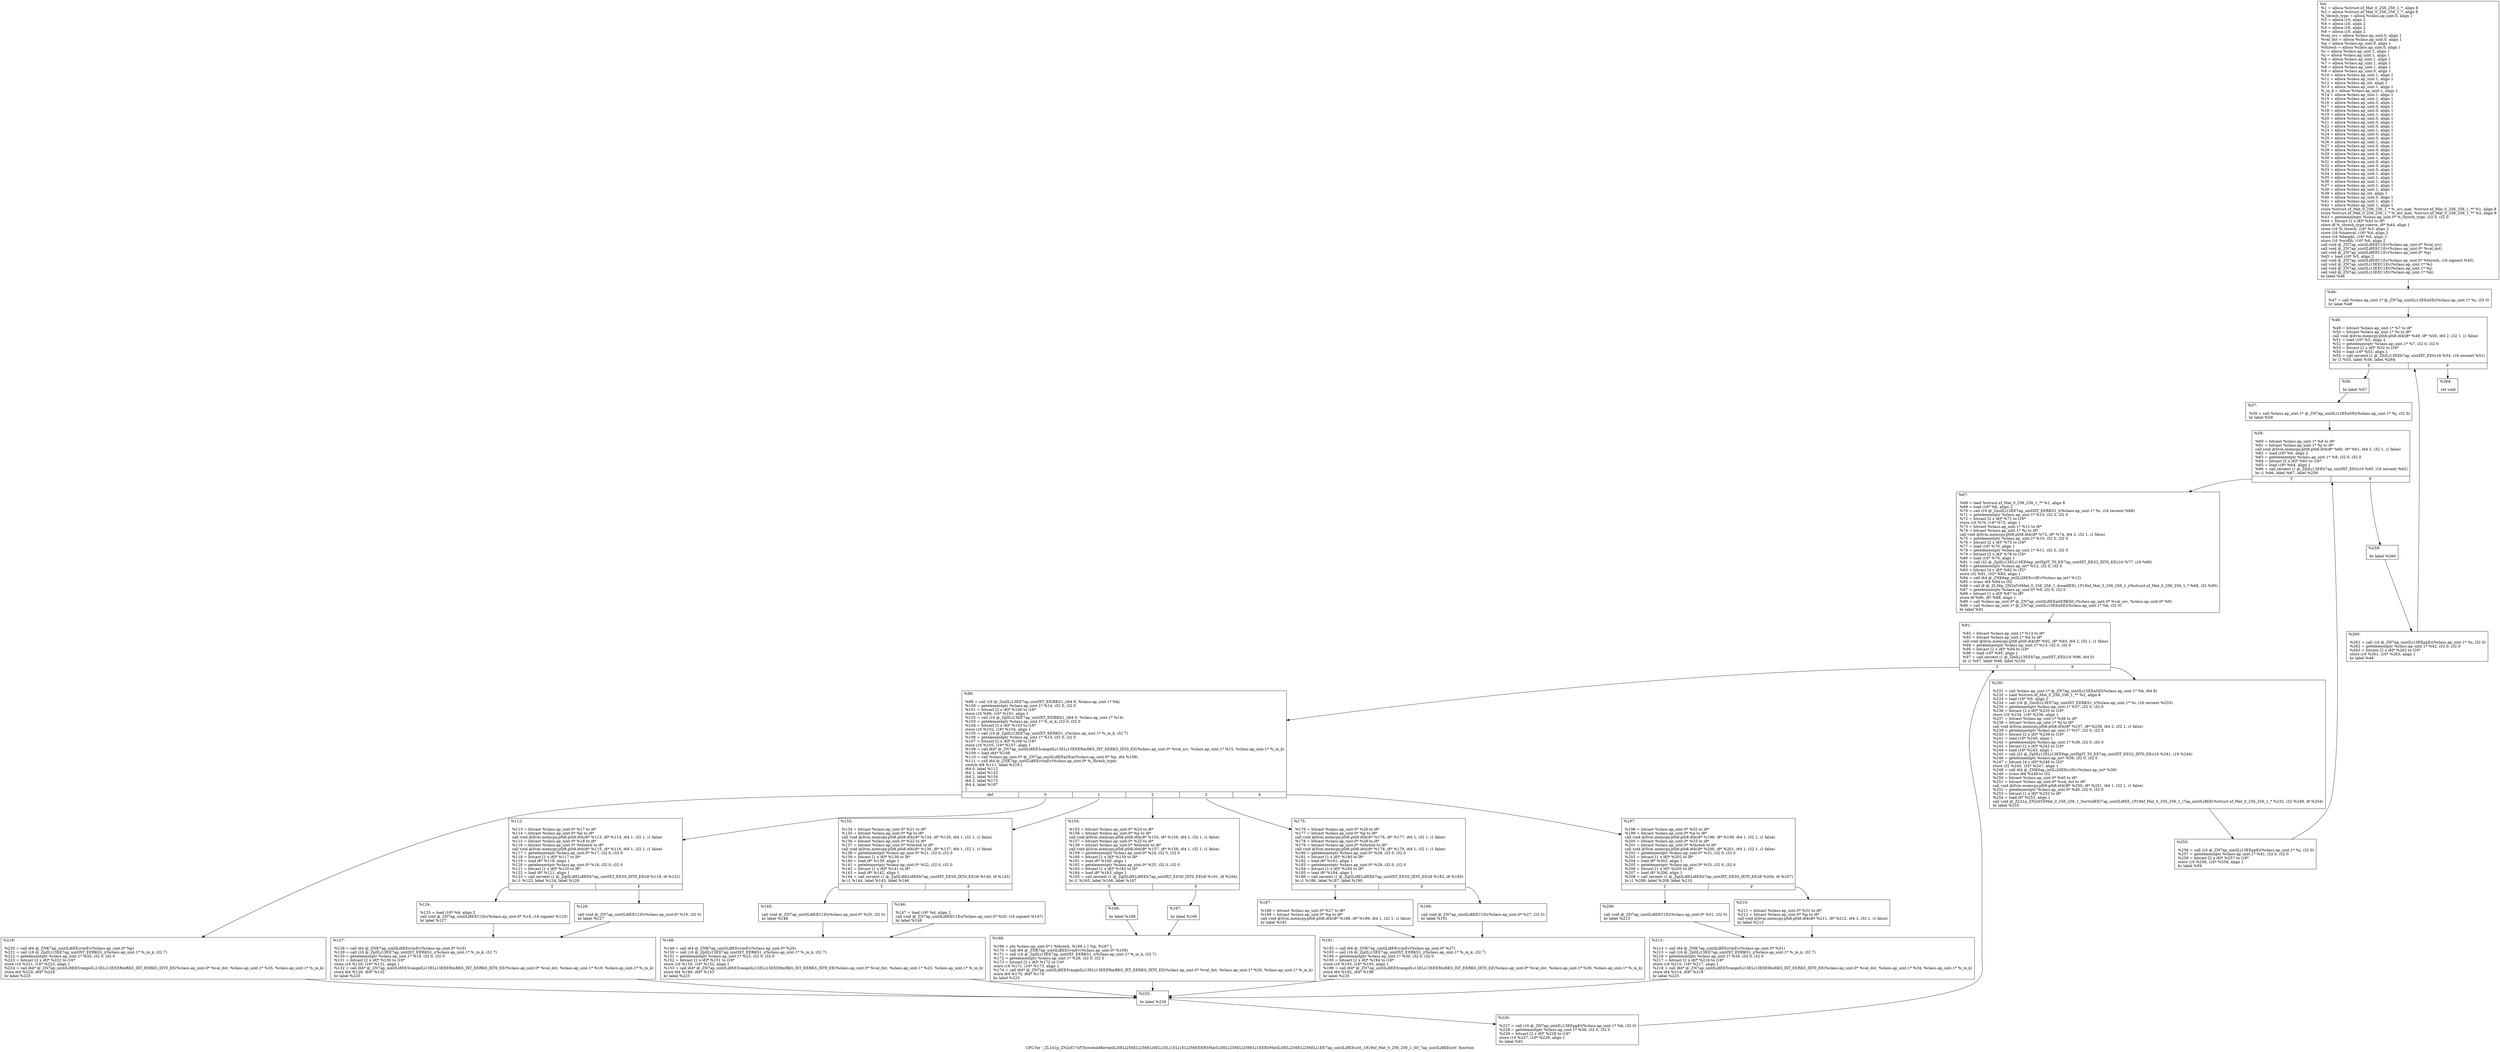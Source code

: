 digraph "CFG for '_ZL141p_ZN2xf17xFThresholdKernelILi0ELi256ELi256ELi0ELi1ELi1ELi1ELi256EEER3MatILi0ELi256ELi256ELi1EER3MatILi0ELi256ELi256ELi1EE7ap_uintILi8EEsstt_1R19xf_Mat_0_256_256_1_S0_7ap_uintILi8EEsstt' function" {
	label="CFG for '_ZL141p_ZN2xf17xFThresholdKernelILi0ELi256ELi256ELi0ELi1ELi1ELi1ELi256EEER3MatILi0ELi256ELi256ELi1EER3MatILi0ELi256ELi256ELi1EE7ap_uintILi8EEsstt_1R19xf_Mat_0_256_256_1_S0_7ap_uintILi8EEsstt' function";

	Node0x1da14a0 [shape=record,label="{%0:\l  %1 = alloca %struct.xf_Mat_0_256_256_1_*, align 8\l  %2 = alloca %struct.xf_Mat_0_256_256_1_*, align 8\l  %_thresh_type = alloca %class.ap_uint.0, align 1\l  %3 = alloca i16, align 2\l  %4 = alloca i16, align 2\l  %5 = alloca i16, align 2\l  %6 = alloca i16, align 2\l  %val_src = alloca %class.ap_uint.0, align 1\l  %val_dst = alloca %class.ap_uint.0, align 1\l  %p = alloca %class.ap_uint.0, align 1\l  %thresh = alloca %class.ap_uint.0, align 1\l  %i = alloca %class.ap_uint.1, align 1\l  %j = alloca %class.ap_uint.1, align 1\l  %k = alloca %class.ap_uint.1, align 1\l  %7 = alloca %class.ap_uint.1, align 1\l  %8 = alloca %class.ap_uint.1, align 1\l  %9 = alloca %class.ap_uint.0, align 1\l  %10 = alloca %class.ap_uint.1, align 1\l  %11 = alloca %class.ap_uint.1, align 1\l  %12 = alloca %class.ap_int, align 1\l  %13 = alloca %class.ap_uint.1, align 1\l  %_in_k = alloca %class.ap_uint.1, align 1\l  %14 = alloca %class.ap_uint.1, align 1\l  %15 = alloca %class.ap_uint.1, align 1\l  %16 = alloca %class.ap_uint.0, align 1\l  %17 = alloca %class.ap_uint.0, align 1\l  %18 = alloca %class.ap_uint.0, align 1\l  %19 = alloca %class.ap_uint.1, align 1\l  %20 = alloca %class.ap_uint.0, align 1\l  %21 = alloca %class.ap_uint.0, align 1\l  %22 = alloca %class.ap_uint.0, align 1\l  %23 = alloca %class.ap_uint.1, align 1\l  %24 = alloca %class.ap_uint.0, align 1\l  %25 = alloca %class.ap_uint.0, align 1\l  %26 = alloca %class.ap_uint.1, align 1\l  %27 = alloca %class.ap_uint.0, align 1\l  %28 = alloca %class.ap_uint.0, align 1\l  %29 = alloca %class.ap_uint.0, align 1\l  %30 = alloca %class.ap_uint.1, align 1\l  %31 = alloca %class.ap_uint.0, align 1\l  %32 = alloca %class.ap_uint.0, align 1\l  %33 = alloca %class.ap_uint.0, align 1\l  %34 = alloca %class.ap_uint.1, align 1\l  %35 = alloca %class.ap_uint.1, align 1\l  %36 = alloca %class.ap_uint.1, align 1\l  %37 = alloca %class.ap_uint.1, align 1\l  %38 = alloca %class.ap_uint.1, align 1\l  %39 = alloca %class.ap_int, align 1\l  %40 = alloca %class.ap_uint.0, align 1\l  %41 = alloca %class.ap_uint.1, align 1\l  %42 = alloca %class.ap_uint.1, align 1\l  store %struct.xf_Mat_0_256_256_1_* %_src_mat, %struct.xf_Mat_0_256_256_1_** %1, align 8\l  store %struct.xf_Mat_0_256_256_1_* %_dst_mat, %struct.xf_Mat_0_256_256_1_** %2, align 8\l  %43 = getelementptr %class.ap_uint.0* %_thresh_type, i32 0, i32 0\l  %44 = bitcast [1 x i8]* %43 to i8*\l  store i8 %_thresh_type.coerce, i8* %44, align 1\l  store i16 %_thresh, i16* %3, align 2\l  store i16 %maxval, i16* %4, align 2\l  store i16 %height, i16* %5, align 2\l  store i16 %width, i16* %6, align 2\l  call void @_ZN7ap_uintILi8EEC1Ev(%class.ap_uint.0* %val_src)\l  call void @_ZN7ap_uintILi8EEC1Ev(%class.ap_uint.0* %val_dst)\l  call void @_ZN7ap_uintILi8EEC1Ev(%class.ap_uint.0* %p)\l  %45 = load i16* %3, align 2\l  call void @_ZN7ap_uintILi8EEC1Es(%class.ap_uint.0* %thresh, i16 signext %45)\l  call void @_ZN7ap_uintILi13EEC1Ev(%class.ap_uint.1* %i)\l  call void @_ZN7ap_uintILi13EEC1Ev(%class.ap_uint.1* %j)\l  call void @_ZN7ap_uintILi13EEC1Ev(%class.ap_uint.1* %k)\l  br label %46\l}"];
	Node0x1da14a0 -> Node0x1da51c0;
	Node0x1da51c0 [shape=record,label="{%46:\l\l  %47 = call %class.ap_uint.1* @_ZN7ap_uintILi13EEaSEi(%class.ap_uint.1* %i, i32 0)\l  br label %48\l}"];
	Node0x1da51c0 -> Node0x1dab3f0;
	Node0x1dab3f0 [shape=record,label="{%48:\l\l  %49 = bitcast %class.ap_uint.1* %7 to i8*\l  %50 = bitcast %class.ap_uint.1* %i to i8*\l  call void @llvm.memcpy.p0i8.p0i8.i64(i8* %49, i8* %50, i64 2, i32 1, i1 false)\l  %51 = load i16* %5, align 2\l  %52 = getelementptr %class.ap_uint.1* %7, i32 0, i32 0\l  %53 = bitcast [2 x i8]* %52 to i16*\l  %54 = load i16* %53, align 1\l  %55 = call zeroext i1 @_ZltILi13EEb7ap_uintIXT_EEt(i16 %54, i16 zeroext %51)\l  br i1 %55, label %56, label %264\l|{<s0>T|<s1>F}}"];
	Node0x1dab3f0:s0 -> Node0x1dabb00;
	Node0x1dab3f0:s1 -> Node0x1dabb60;
	Node0x1dabb00 [shape=record,label="{%56:\l\l  br label %57\l}"];
	Node0x1dabb00 -> Node0x1dabc70;
	Node0x1dabc70 [shape=record,label="{%57:\l\l  %58 = call %class.ap_uint.1* @_ZN7ap_uintILi13EEaSEi(%class.ap_uint.1* %j, i32 0)\l  br label %59\l}"];
	Node0x1dabc70 -> Node0x1dabe30;
	Node0x1dabe30 [shape=record,label="{%59:\l\l  %60 = bitcast %class.ap_uint.1* %8 to i8*\l  %61 = bitcast %class.ap_uint.1* %j to i8*\l  call void @llvm.memcpy.p0i8.p0i8.i64(i8* %60, i8* %61, i64 2, i32 1, i1 false)\l  %62 = load i16* %6, align 2\l  %63 = getelementptr %class.ap_uint.1* %8, i32 0, i32 0\l  %64 = bitcast [2 x i8]* %63 to i16*\l  %65 = load i16* %64, align 1\l  %66 = call zeroext i1 @_ZltILi13EEb7ap_uintIXT_EEt(i16 %65, i16 zeroext %62)\l  br i1 %66, label %67, label %259\l|{<s0>T|<s1>F}}"];
	Node0x1dabe30:s0 -> Node0x1dac3f0;
	Node0x1dabe30:s1 -> Node0x1dac450;
	Node0x1dac3f0 [shape=record,label="{%67:\l\l  %68 = load %struct.xf_Mat_0_256_256_1_** %1, align 8\l  %69 = load i16* %6, align 2\l  %70 = call i16 @_ZmlILi13EE7ap_uintIXT_EERKS1_t(%class.ap_uint.1* %i, i16 zeroext %69)\l  %71 = getelementptr %class.ap_uint.1* %10, i32 0, i32 0\l  %72 = bitcast [2 x i8]* %71 to i16*\l  store i16 %70, i16* %72, align 1\l  %73 = bitcast %class.ap_uint.1* %11 to i8*\l  %74 = bitcast %class.ap_uint.1* %j to i8*\l  call void @llvm.memcpy.p0i8.p0i8.i64(i8* %73, i8* %74, i64 2, i32 1, i1 false)\l  %75 = getelementptr %class.ap_uint.1* %10, i32 0, i32 0\l  %76 = bitcast [2 x i8]* %75 to i16*\l  %77 = load i16* %76, align 1\l  %78 = getelementptr %class.ap_uint.1* %11, i32 0, i32 0\l  %79 = bitcast [2 x i8]* %78 to i16*\l  %80 = load i16* %79, align 1\l  %81 = call i32 @_ZplILi13ELi13EE6ap_intIXplT_T0_EE7ap_uintIXT_EES2_IXT0_EE(i16 %77, i16 %80)\l  %82 = getelementptr %class.ap_int* %12, i32 0, i32 0\l  %83 = bitcast [4 x i8]* %82 to i32*\l  store i32 %81, i32* %83, align 1\l  %84 = call i64 @_ZNK6ap_intILi26EEcvlEv(%class.ap_int* %12)\l  %85 = trunc i64 %84 to i32\l  %86 = call i8 @_ZL36p_ZN2xf16Mat_0_256_256_1_4readIEEi_1P19xf_Mat_0_256_256_1_i(%struct.xf_Mat_0_256_256_1_* %68, i32 %85)\l  %87 = getelementptr %class.ap_uint.0* %9, i32 0, i32 0\l  %88 = bitcast [1 x i8]* %87 to i8*\l  store i8 %86, i8* %88, align 1\l  %89 = call %class.ap_uint.0* @_ZN7ap_uintILi8EEaSERKS0_(%class.ap_uint.0* %val_src, %class.ap_uint.0* %9)\l  %90 = call %class.ap_uint.1* @_ZN7ap_uintILi13EEaSEi(%class.ap_uint.1* %k, i32 0)\l  br label %91\l}"];
	Node0x1dac3f0 -> Node0x1dadb00;
	Node0x1dadb00 [shape=record,label="{%91:\l\l  %92 = bitcast %class.ap_uint.1* %13 to i8*\l  %93 = bitcast %class.ap_uint.1* %k to i8*\l  call void @llvm.memcpy.p0i8.p0i8.i64(i8* %92, i8* %93, i64 2, i32 1, i1 false)\l  %94 = getelementptr %class.ap_uint.1* %13, i32 0, i32 0\l  %95 = bitcast [2 x i8]* %94 to i16*\l  %96 = load i16* %95, align 1\l  %97 = call zeroext i1 @_ZleILi13EEb7ap_uintIXT_EEl(i16 %96, i64 0)\l  br i1 %97, label %98, label %230\l|{<s0>T|<s1>F}}"];
	Node0x1dadb00:s0 -> Node0x1dae150;
	Node0x1dadb00:s1 -> Node0x1dae1f0;
	Node0x1dae150 [shape=record,label="{%98:\l\l  %99 = call i16 @_ZmlILi13EE7ap_uintIXT_EElRKS1_(i64 8, %class.ap_uint.1* %k)\l  %100 = getelementptr %class.ap_uint.1* %14, i32 0, i32 0\l  %101 = bitcast [2 x i8]* %100 to i16*\l  store i16 %99, i16* %101, align 1\l  %102 = call i16 @_ZplILi13EE7ap_uintIXT_EElRKS1_(i64 0, %class.ap_uint.1* %14)\l  %103 = getelementptr %class.ap_uint.1* %_in_k, i32 0, i32 0\l  %104 = bitcast [2 x i8]* %103 to i16*\l  store i16 %102, i16* %104, align 1\l  %105 = call i16 @_ZplILi13EE7ap_uintIXT_EERKS1_i(%class.ap_uint.1* %_in_k, i32 7)\l  %106 = getelementptr %class.ap_uint.1* %15, i32 0, i32 0\l  %107 = bitcast [2 x i8]* %106 to i16*\l  store i16 %105, i16* %107, align 1\l  %108 = call i64* @_ZN7ap_uintILi8EE5rangeILi13ELi13EEERmRKS_IXT_EERKS_IXT0_EE(%class.ap_uint.0* %val_src, %class.ap_uint.1* %15, %class.ap_uint.1* %_in_k)\l  %109 = load i64* %108\l  %110 = call %class.ap_uint.0* @_ZN7ap_uintILi8EEaSEm(%class.ap_uint.0* %p, i64 %109)\l  %111 = call i64 @_ZNK7ap_uintILi8EEcvmEv(%class.ap_uint.0* %_thresh_type)\l  switch i64 %111, label %219 [\l    i64 0, label %112\l    i64 1, label %133\l    i64 2, label %154\l    i64 3, label %175\l    i64 4, label %197\l  ]\l|{<s0>def|<s1>0|<s2>1|<s3>2|<s4>3|<s5>4}}"];
	Node0x1dae150:s0 -> Node0x1daf580;
	Node0x1dae150:s1 -> Node0x1daf5e0;
	Node0x1dae150:s2 -> Node0x1daf680;
	Node0x1dae150:s3 -> Node0x1daf720;
	Node0x1dae150:s4 -> Node0x1daf810;
	Node0x1dae150:s5 -> Node0x1daf900;
	Node0x1daf5e0 [shape=record,label="{%112:\l\l  %113 = bitcast %class.ap_uint.0* %17 to i8*\l  %114 = bitcast %class.ap_uint.0* %p to i8*\l  call void @llvm.memcpy.p0i8.p0i8.i64(i8* %113, i8* %114, i64 1, i32 1, i1 false)\l  %115 = bitcast %class.ap_uint.0* %18 to i8*\l  %116 = bitcast %class.ap_uint.0* %thresh to i8*\l  call void @llvm.memcpy.p0i8.p0i8.i64(i8* %115, i8* %116, i64 1, i32 1, i1 false)\l  %117 = getelementptr %class.ap_uint.0* %17, i32 0, i32 0\l  %118 = bitcast [1 x i8]* %117 to i8*\l  %119 = load i8* %118, align 1\l  %120 = getelementptr %class.ap_uint.0* %18, i32 0, i32 0\l  %121 = bitcast [1 x i8]* %120 to i8*\l  %122 = load i8* %121, align 1\l  %123 = call zeroext i1 @_ZgtILi8ELi8EEb7ap_uintIXT_EES0_IXT0_EE(i8 %119, i8 %122)\l  br i1 %123, label %124, label %126\l|{<s0>T|<s1>F}}"];
	Node0x1daf5e0:s0 -> Node0x1db16a0;
	Node0x1daf5e0:s1 -> Node0x1db1740;
	Node0x1db16a0 [shape=record,label="{%124:\l\l  %125 = load i16* %4, align 2\l  call void @_ZN7ap_uintILi8EEC1Es(%class.ap_uint.0* %16, i16 signext %125)\l  br label %127\l}"];
	Node0x1db16a0 -> Node0x1db19c0;
	Node0x1db1740 [shape=record,label="{%126:\l\l  call void @_ZN7ap_uintILi8EEC1Ei(%class.ap_uint.0* %16, i32 0)\l  br label %127\l}"];
	Node0x1db1740 -> Node0x1db19c0;
	Node0x1db19c0 [shape=record,label="{%127:\l\l  %128 = call i64 @_ZNK7ap_uintILi8EEcvmEv(%class.ap_uint.0* %16)\l  %129 = call i16 @_ZplILi13EE7ap_uintIXT_EERKS1_i(%class.ap_uint.1* %_in_k, i32 7)\l  %130 = getelementptr %class.ap_uint.1* %19, i32 0, i32 0\l  %131 = bitcast [2 x i8]* %130 to i16*\l  store i16 %129, i16* %131, align 1\l  %132 = call i64* @_ZN7ap_uintILi8EE5rangeILi13ELi13EEERmRKS_IXT_EERKS_IXT0_EE(%class.ap_uint.0* %val_dst, %class.ap_uint.1* %19, %class.ap_uint.1* %_in_k)\l  store i64 %128, i64* %132\l  br label %225\l}"];
	Node0x1db19c0 -> Node0x1db26f0;
	Node0x1daf680 [shape=record,label="{%133:\l\l  %134 = bitcast %class.ap_uint.0* %21 to i8*\l  %135 = bitcast %class.ap_uint.0* %p to i8*\l  call void @llvm.memcpy.p0i8.p0i8.i64(i8* %134, i8* %135, i64 1, i32 1, i1 false)\l  %136 = bitcast %class.ap_uint.0* %22 to i8*\l  %137 = bitcast %class.ap_uint.0* %thresh to i8*\l  call void @llvm.memcpy.p0i8.p0i8.i64(i8* %136, i8* %137, i64 1, i32 1, i1 false)\l  %138 = getelementptr %class.ap_uint.0* %21, i32 0, i32 0\l  %139 = bitcast [1 x i8]* %138 to i8*\l  %140 = load i8* %139, align 1\l  %141 = getelementptr %class.ap_uint.0* %22, i32 0, i32 0\l  %142 = bitcast [1 x i8]* %141 to i8*\l  %143 = load i8* %142, align 1\l  %144 = call zeroext i1 @_ZgtILi8ELi8EEb7ap_uintIXT_EES0_IXT0_EE(i8 %140, i8 %143)\l  br i1 %144, label %145, label %146\l|{<s0>T|<s1>F}}"];
	Node0x1daf680:s0 -> Node0x1db31d0;
	Node0x1daf680:s1 -> Node0x1db3230;
	Node0x1db31d0 [shape=record,label="{%145:\l\l  call void @_ZN7ap_uintILi8EEC1Ei(%class.ap_uint.0* %20, i32 0)\l  br label %148\l}"];
	Node0x1db31d0 -> Node0x1db30c0;
	Node0x1db3230 [shape=record,label="{%146:\l\l  %147 = load i16* %4, align 2\l  call void @_ZN7ap_uintILi8EEC1Es(%class.ap_uint.0* %20, i16 signext %147)\l  br label %148\l}"];
	Node0x1db3230 -> Node0x1db30c0;
	Node0x1db30c0 [shape=record,label="{%148:\l\l  %149 = call i64 @_ZNK7ap_uintILi8EEcvmEv(%class.ap_uint.0* %20)\l  %150 = call i16 @_ZplILi13EE7ap_uintIXT_EERKS1_i(%class.ap_uint.1* %_in_k, i32 7)\l  %151 = getelementptr %class.ap_uint.1* %23, i32 0, i32 0\l  %152 = bitcast [2 x i8]* %151 to i16*\l  store i16 %150, i16* %152, align 1\l  %153 = call i64* @_ZN7ap_uintILi8EE5rangeILi13ELi13EEERmRKS_IXT_EERKS_IXT0_EE(%class.ap_uint.0* %val_dst, %class.ap_uint.1* %23, %class.ap_uint.1* %_in_k)\l  store i64 %149, i64* %153\l  br label %225\l}"];
	Node0x1db30c0 -> Node0x1db26f0;
	Node0x1daf720 [shape=record,label="{%154:\l\l  %155 = bitcast %class.ap_uint.0* %24 to i8*\l  %156 = bitcast %class.ap_uint.0* %p to i8*\l  call void @llvm.memcpy.p0i8.p0i8.i64(i8* %155, i8* %156, i64 1, i32 1, i1 false)\l  %157 = bitcast %class.ap_uint.0* %25 to i8*\l  %158 = bitcast %class.ap_uint.0* %thresh to i8*\l  call void @llvm.memcpy.p0i8.p0i8.i64(i8* %157, i8* %158, i64 1, i32 1, i1 false)\l  %159 = getelementptr %class.ap_uint.0* %24, i32 0, i32 0\l  %160 = bitcast [1 x i8]* %159 to i8*\l  %161 = load i8* %160, align 1\l  %162 = getelementptr %class.ap_uint.0* %25, i32 0, i32 0\l  %163 = bitcast [1 x i8]* %162 to i8*\l  %164 = load i8* %163, align 1\l  %165 = call zeroext i1 @_ZgtILi8ELi8EEb7ap_uintIXT_EES0_IXT0_EE(i8 %161, i8 %164)\l  br i1 %165, label %166, label %167\l|{<s0>T|<s1>F}}"];
	Node0x1daf720:s0 -> Node0x1db4380;
	Node0x1daf720:s1 -> Node0x1db43e0;
	Node0x1db4380 [shape=record,label="{%166:\l\l  br label %168\l}"];
	Node0x1db4380 -> Node0x1db44f0;
	Node0x1db43e0 [shape=record,label="{%167:\l\l  br label %168\l}"];
	Node0x1db43e0 -> Node0x1db44f0;
	Node0x1db44f0 [shape=record,label="{%168:\l\l  %169 = phi %class.ap_uint.0* [ %thresh, %166 ], [ %p, %167 ]\l  %170 = call i64 @_ZNK7ap_uintILi8EEcvmEv(%class.ap_uint.0* %169)\l  %171 = call i16 @_ZplILi13EE7ap_uintIXT_EERKS1_i(%class.ap_uint.1* %_in_k, i32 7)\l  %172 = getelementptr %class.ap_uint.1* %26, i32 0, i32 0\l  %173 = bitcast [2 x i8]* %172 to i16*\l  store i16 %171, i16* %173, align 1\l  %174 = call i64* @_ZN7ap_uintILi8EE5rangeILi13ELi13EEERmRKS_IXT_EERKS_IXT0_EE(%class.ap_uint.0* %val_dst, %class.ap_uint.1* %26, %class.ap_uint.1* %_in_k)\l  store i64 %170, i64* %174\l  br label %225\l}"];
	Node0x1db44f0 -> Node0x1db26f0;
	Node0x1daf810 [shape=record,label="{%175:\l\l  %176 = bitcast %class.ap_uint.0* %28 to i8*\l  %177 = bitcast %class.ap_uint.0* %p to i8*\l  call void @llvm.memcpy.p0i8.p0i8.i64(i8* %176, i8* %177, i64 1, i32 1, i1 false)\l  %178 = bitcast %class.ap_uint.0* %29 to i8*\l  %179 = bitcast %class.ap_uint.0* %thresh to i8*\l  call void @llvm.memcpy.p0i8.p0i8.i64(i8* %178, i8* %179, i64 1, i32 1, i1 false)\l  %180 = getelementptr %class.ap_uint.0* %28, i32 0, i32 0\l  %181 = bitcast [1 x i8]* %180 to i8*\l  %182 = load i8* %181, align 1\l  %183 = getelementptr %class.ap_uint.0* %29, i32 0, i32 0\l  %184 = bitcast [1 x i8]* %183 to i8*\l  %185 = load i8* %184, align 1\l  %186 = call zeroext i1 @_ZgtILi8ELi8EEb7ap_uintIXT_EES0_IXT0_EE(i8 %182, i8 %185)\l  br i1 %186, label %187, label %190\l|{<s0>T|<s1>F}}"];
	Node0x1daf810:s0 -> Node0x1db5410;
	Node0x1daf810:s1 -> Node0x1db5470;
	Node0x1db5410 [shape=record,label="{%187:\l\l  %188 = bitcast %class.ap_uint.0* %27 to i8*\l  %189 = bitcast %class.ap_uint.0* %p to i8*\l  call void @llvm.memcpy.p0i8.p0i8.i64(i8* %188, i8* %189, i64 1, i32 1, i1 false)\l  br label %191\l}"];
	Node0x1db5410 -> Node0x1db5780;
	Node0x1db5470 [shape=record,label="{%190:\l\l  call void @_ZN7ap_uintILi8EEC1Ei(%class.ap_uint.0* %27, i32 0)\l  br label %191\l}"];
	Node0x1db5470 -> Node0x1db5780;
	Node0x1db5780 [shape=record,label="{%191:\l\l  %192 = call i64 @_ZNK7ap_uintILi8EEcvmEv(%class.ap_uint.0* %27)\l  %193 = call i16 @_ZplILi13EE7ap_uintIXT_EERKS1_i(%class.ap_uint.1* %_in_k, i32 7)\l  %194 = getelementptr %class.ap_uint.1* %30, i32 0, i32 0\l  %195 = bitcast [2 x i8]* %194 to i16*\l  store i16 %193, i16* %195, align 1\l  %196 = call i64* @_ZN7ap_uintILi8EE5rangeILi13ELi13EEERmRKS_IXT_EERKS_IXT0_EE(%class.ap_uint.0* %val_dst, %class.ap_uint.1* %30, %class.ap_uint.1* %_in_k)\l  store i64 %192, i64* %196\l  br label %225\l}"];
	Node0x1db5780 -> Node0x1db26f0;
	Node0x1daf900 [shape=record,label="{%197:\l\l  %198 = bitcast %class.ap_uint.0* %32 to i8*\l  %199 = bitcast %class.ap_uint.0* %p to i8*\l  call void @llvm.memcpy.p0i8.p0i8.i64(i8* %198, i8* %199, i64 1, i32 1, i1 false)\l  %200 = bitcast %class.ap_uint.0* %33 to i8*\l  %201 = bitcast %class.ap_uint.0* %thresh to i8*\l  call void @llvm.memcpy.p0i8.p0i8.i64(i8* %200, i8* %201, i64 1, i32 1, i1 false)\l  %202 = getelementptr %class.ap_uint.0* %32, i32 0, i32 0\l  %203 = bitcast [1 x i8]* %202 to i8*\l  %204 = load i8* %203, align 1\l  %205 = getelementptr %class.ap_uint.0* %33, i32 0, i32 0\l  %206 = bitcast [1 x i8]* %205 to i8*\l  %207 = load i8* %206, align 1\l  %208 = call zeroext i1 @_ZgtILi8ELi8EEb7ap_uintIXT_EES0_IXT0_EE(i8 %204, i8 %207)\l  br i1 %208, label %209, label %210\l|{<s0>T|<s1>F}}"];
	Node0x1daf900:s0 -> Node0x1db6690;
	Node0x1daf900:s1 -> Node0x1db66f0;
	Node0x1db6690 [shape=record,label="{%209:\l\l  call void @_ZN7ap_uintILi8EEC1Ei(%class.ap_uint.0* %31, i32 0)\l  br label %213\l}"];
	Node0x1db6690 -> Node0x1db3930;
	Node0x1db66f0 [shape=record,label="{%210:\l\l  %211 = bitcast %class.ap_uint.0* %31 to i8*\l  %212 = bitcast %class.ap_uint.0* %p to i8*\l  call void @llvm.memcpy.p0i8.p0i8.i64(i8* %211, i8* %212, i64 1, i32 1, i1 false)\l  br label %213\l}"];
	Node0x1db66f0 -> Node0x1db3930;
	Node0x1db3930 [shape=record,label="{%213:\l\l  %214 = call i64 @_ZNK7ap_uintILi8EEcvmEv(%class.ap_uint.0* %31)\l  %215 = call i16 @_ZplILi13EE7ap_uintIXT_EERKS1_i(%class.ap_uint.1* %_in_k, i32 7)\l  %216 = getelementptr %class.ap_uint.1* %34, i32 0, i32 0\l  %217 = bitcast [2 x i8]* %216 to i16*\l  store i16 %215, i16* %217, align 1\l  %218 = call i64* @_ZN7ap_uintILi8EE5rangeILi13ELi13EEERmRKS_IXT_EERKS_IXT0_EE(%class.ap_uint.0* %val_dst, %class.ap_uint.1* %34, %class.ap_uint.1* %_in_k)\l  store i64 %214, i64* %218\l  br label %225\l}"];
	Node0x1db3930 -> Node0x1db26f0;
	Node0x1daf580 [shape=record,label="{%219:\l\l  %220 = call i64 @_ZNK7ap_uintILi8EEcvmEv(%class.ap_uint.0* %p)\l  %221 = call i16 @_ZplILi13EE7ap_uintIXT_EERKS1_i(%class.ap_uint.1* %_in_k, i32 7)\l  %222 = getelementptr %class.ap_uint.1* %35, i32 0, i32 0\l  %223 = bitcast [2 x i8]* %222 to i16*\l  store i16 %221, i16* %223, align 1\l  %224 = call i64* @_ZN7ap_uintILi8EE5rangeILi13ELi13EEERmRKS_IXT_EERKS_IXT0_EE(%class.ap_uint.0* %val_dst, %class.ap_uint.1* %35, %class.ap_uint.1* %_in_k)\l  store i64 %220, i64* %224\l  br label %225\l}"];
	Node0x1daf580 -> Node0x1db26f0;
	Node0x1db26f0 [shape=record,label="{%225:\l\l  br label %226\l}"];
	Node0x1db26f0 -> Node0x1db6ec0;
	Node0x1db6ec0 [shape=record,label="{%226:\l\l  %227 = call i16 @_ZN7ap_uintILi13EEppEi(%class.ap_uint.1* %k, i32 0)\l  %228 = getelementptr %class.ap_uint.1* %36, i32 0, i32 0\l  %229 = bitcast [2 x i8]* %228 to i16*\l  store i16 %227, i16* %229, align 1\l  br label %91\l}"];
	Node0x1db6ec0 -> Node0x1dadb00;
	Node0x1dae1f0 [shape=record,label="{%230:\l\l  %231 = call %class.ap_uint.1* @_ZN7ap_uintILi13EEaSEl(%class.ap_uint.1* %k, i64 8)\l  %232 = load %struct.xf_Mat_0_256_256_1_** %2, align 8\l  %233 = load i16* %6, align 2\l  %234 = call i16 @_ZmlILi13EE7ap_uintIXT_EERKS1_t(%class.ap_uint.1* %i, i16 zeroext %233)\l  %235 = getelementptr %class.ap_uint.1* %37, i32 0, i32 0\l  %236 = bitcast [2 x i8]* %235 to i16*\l  store i16 %234, i16* %236, align 1\l  %237 = bitcast %class.ap_uint.1* %38 to i8*\l  %238 = bitcast %class.ap_uint.1* %j to i8*\l  call void @llvm.memcpy.p0i8.p0i8.i64(i8* %237, i8* %238, i64 2, i32 1, i1 false)\l  %239 = getelementptr %class.ap_uint.1* %37, i32 0, i32 0\l  %240 = bitcast [2 x i8]* %239 to i16*\l  %241 = load i16* %240, align 1\l  %242 = getelementptr %class.ap_uint.1* %38, i32 0, i32 0\l  %243 = bitcast [2 x i8]* %242 to i16*\l  %244 = load i16* %243, align 1\l  %245 = call i32 @_ZplILi13ELi13EE6ap_intIXplT_T0_EE7ap_uintIXT_EES2_IXT0_EE(i16 %241, i16 %244)\l  %246 = getelementptr %class.ap_int* %39, i32 0, i32 0\l  %247 = bitcast [4 x i8]* %246 to i32*\l  store i32 %245, i32* %247, align 1\l  %248 = call i64 @_ZNK6ap_intILi26EEcvlEv(%class.ap_int* %39)\l  %249 = trunc i64 %248 to i32\l  %250 = bitcast %class.ap_uint.0* %40 to i8*\l  %251 = bitcast %class.ap_uint.0* %val_dst to i8*\l  call void @llvm.memcpy.p0i8.p0i8.i64(i8* %250, i8* %251, i64 1, i32 1, i1 false)\l  %252 = getelementptr %class.ap_uint.0* %40, i32 0, i32 0\l  %253 = bitcast [1 x i8]* %252 to i8*\l  %254 = load i8* %253, align 1\l  call void @_ZL51p_ZN2xf16Mat_0_256_256_1_5writeIEEi7ap_uintILi8EE_1P19xf_Mat_0_256_256_1_i7ap_uintILi8EE(%struct.xf_Mat_0_256_256_1_* %232, i32 %249, i8 %254)\l  br label %255\l}"];
	Node0x1dae1f0 -> Node0x1db82e0;
	Node0x1db82e0 [shape=record,label="{%255:\l\l  %256 = call i16 @_ZN7ap_uintILi13EEppEi(%class.ap_uint.1* %j, i32 0)\l  %257 = getelementptr %class.ap_uint.1* %41, i32 0, i32 0\l  %258 = bitcast [2 x i8]* %257 to i16*\l  store i16 %256, i16* %258, align 1\l  br label %59\l}"];
	Node0x1db82e0 -> Node0x1dabe30;
	Node0x1dac450 [shape=record,label="{%259:\l\l  br label %260\l}"];
	Node0x1dac450 -> Node0x1db1eb0;
	Node0x1db1eb0 [shape=record,label="{%260:\l\l  %261 = call i16 @_ZN7ap_uintILi13EEppEi(%class.ap_uint.1* %i, i32 0)\l  %262 = getelementptr %class.ap_uint.1* %42, i32 0, i32 0\l  %263 = bitcast [2 x i8]* %262 to i16*\l  store i16 %261, i16* %263, align 1\l  br label %48\l}"];
	Node0x1db1eb0 -> Node0x1dab3f0;
	Node0x1dabb60 [shape=record,label="{%264:\l\l  ret void\l}"];
}
